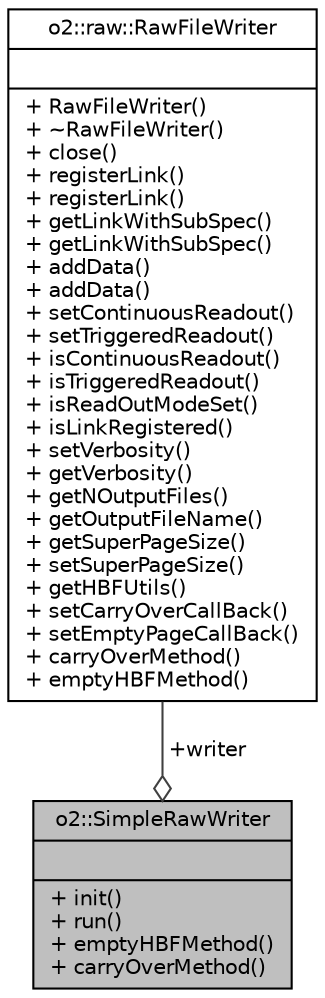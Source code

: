 digraph "o2::SimpleRawWriter"
{
 // INTERACTIVE_SVG=YES
  bgcolor="transparent";
  edge [fontname="Helvetica",fontsize="10",labelfontname="Helvetica",labelfontsize="10"];
  node [fontname="Helvetica",fontsize="10",shape=record];
  Node1 [label="{o2::SimpleRawWriter\n||+ init()\l+ run()\l+ emptyHBFMethod()\l+ carryOverMethod()\l}",height=0.2,width=0.4,color="black", fillcolor="grey75", style="filled", fontcolor="black"];
  Node2 -> Node1 [color="grey25",fontsize="10",style="solid",label=" +writer" ,arrowhead="odiamond",fontname="Helvetica"];
  Node2 [label="{o2::raw::RawFileWriter\n||+ RawFileWriter()\l+ ~RawFileWriter()\l+ close()\l+ registerLink()\l+ registerLink()\l+ getLinkWithSubSpec()\l+ getLinkWithSubSpec()\l+ addData()\l+ addData()\l+ setContinuousReadout()\l+ setTriggeredReadout()\l+ isContinuousReadout()\l+ isTriggeredReadout()\l+ isReadOutModeSet()\l+ isLinkRegistered()\l+ setVerbosity()\l+ getVerbosity()\l+ getNOutputFiles()\l+ getOutputFileName()\l+ getSuperPageSize()\l+ setSuperPageSize()\l+ getHBFUtils()\l+ setCarryOverCallBack()\l+ setEmptyPageCallBack()\l+ carryOverMethod()\l+ emptyHBFMethod()\l}",height=0.2,width=0.4,color="black",URL="$d0/d0d/classo2_1_1raw_1_1RawFileWriter.html"];
}
